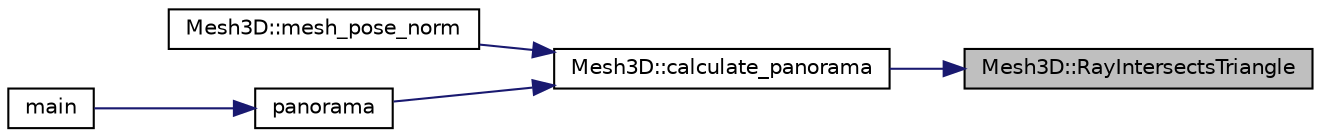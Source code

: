 digraph "Mesh3D::RayIntersectsTriangle"
{
 // LATEX_PDF_SIZE
  edge [fontname="Helvetica",fontsize="10",labelfontname="Helvetica",labelfontsize="10"];
  node [fontname="Helvetica",fontsize="10",shape=record];
  rankdir="RL";
  Node1 [label="Mesh3D::RayIntersectsTriangle",height=0.2,width=0.4,color="black", fillcolor="grey75", style="filled", fontcolor="black",tooltip="Compute Ray-Triangle Intersection using Möller-Trumbore algorithm."];
  Node1 -> Node2 [dir="back",color="midnightblue",fontsize="10",style="solid",fontname="Helvetica"];
  Node2 [label="Mesh3D::calculate_panorama",height=0.2,width=0.4,color="black", fillcolor="white", style="filled",URL="$classMesh3D.html#a0a984cd43ac240bc77aedaa564824fbb",tooltip="Calculate PANORAMA [extended] representation of the 3D mesh."];
  Node2 -> Node3 [dir="back",color="midnightblue",fontsize="10",style="solid",fontname="Helvetica"];
  Node3 [label="Mesh3D::mesh_pose_norm",height=0.2,width=0.4,color="black", fillcolor="white", style="filled",URL="$classMesh3D.html#a46b3dc7efd61e25fb9f157b7b3592747",tooltip="Compute the normalized pose of 3d mesh."];
  Node2 -> Node4 [dir="back",color="midnightblue",fontsize="10",style="solid",fontname="Helvetica"];
  Node4 [label="panorama",height=0.2,width=0.4,color="black", fillcolor="white", style="filled",URL="$main_8cpp.html#a2c209674c35c64c91f02b662b0902b5f",tooltip=" "];
  Node4 -> Node5 [dir="back",color="midnightblue",fontsize="10",style="solid",fontname="Helvetica"];
  Node5 [label="main",height=0.2,width=0.4,color="black", fillcolor="white", style="filled",URL="$main_8cpp.html#a0ddf1224851353fc92bfbff6f499fa97",tooltip=" "];
}

